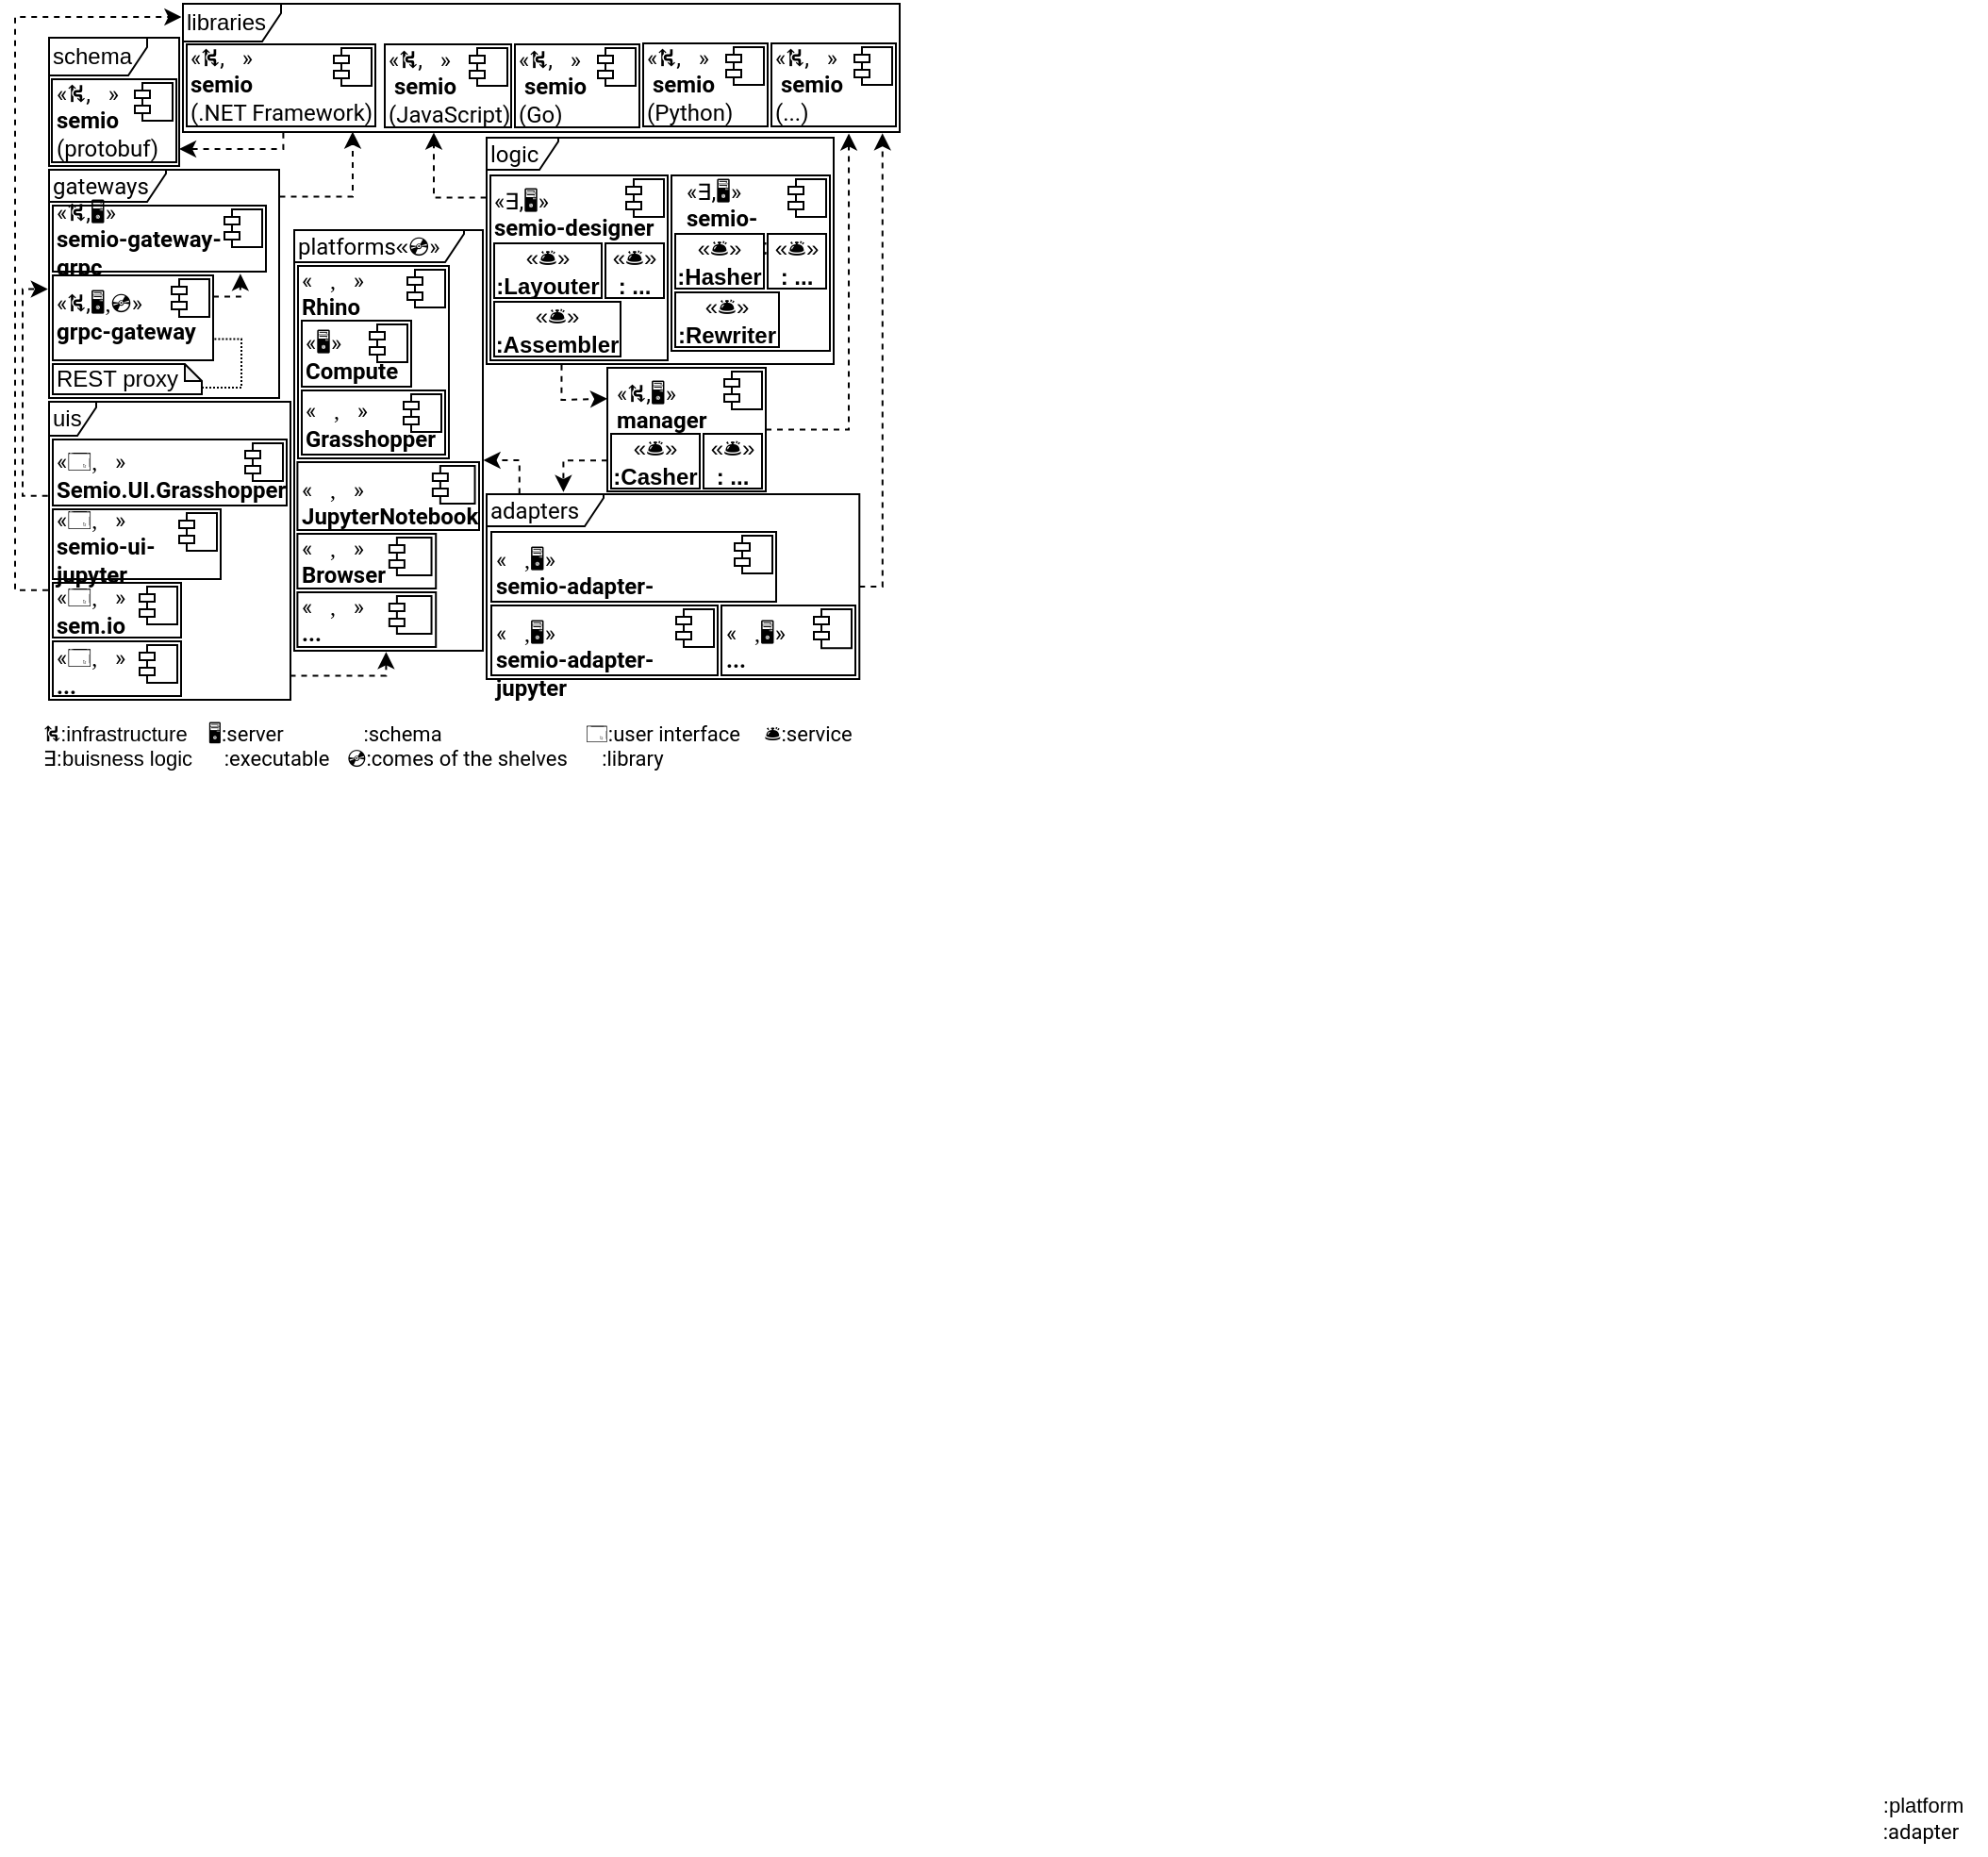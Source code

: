 <mxfile version="21.5.0" type="device">
  <diagram name="Page-1" id="DfaM-wiBBWeSXnydS-ET">
    <mxGraphModel dx="398" dy="232" grid="1" gridSize="1" guides="1" tooltips="1" connect="1" arrows="1" fold="1" page="1" pageScale="1" pageWidth="1169" pageHeight="827" math="0" shadow="0">
      <root>
        <mxCell id="0" />
        <mxCell id="1" parent="0" />
        <mxCell id="pyTdxpyBmTztNzusO8cf-56" style="edgeStyle=orthogonalEdgeStyle;rounded=0;orthogonalLoop=1;jettySize=auto;html=1;exitX=1;exitY=0.5;exitDx=0;exitDy=0;entryX=0;entryY=0.5;entryDx=0;entryDy=0;endArrow=none;endFill=0;" edge="1" parent="1">
          <mxGeometry relative="1" as="geometry">
            <mxPoint x="145" y="249.5" as="sourcePoint" />
            <mxPoint x="151" y="249.5" as="targetPoint" />
          </mxGeometry>
        </mxCell>
        <mxCell id="pyTdxpyBmTztNzusO8cf-107" value="" style="group" vertex="1" connectable="0" parent="1">
          <mxGeometry x="25" y="89" width="125" height="121" as="geometry" />
        </mxCell>
        <mxCell id="pyTdxpyBmTztNzusO8cf-99" value="" style="group" vertex="1" connectable="0" parent="pyTdxpyBmTztNzusO8cf-107">
          <mxGeometry width="122" height="121" as="geometry" />
        </mxCell>
        <mxCell id="pyTdxpyBmTztNzusO8cf-106" value="&lt;span style=&quot;border-color: var(--border-color); font-family: Roboto;&quot;&gt;gateways&lt;/span&gt;" style="shape=umlFrame;whiteSpace=wrap;html=1;pointerEvents=0;width=62;height=17;align=left;verticalAlign=middle;" vertex="1" parent="pyTdxpyBmTztNzusO8cf-99">
          <mxGeometry width="122" height="121" as="geometry" />
        </mxCell>
        <mxCell id="ceHKsXQSL5z-bramrIWX-15" value="«&lt;font style=&quot;border-color: var(--border-color);&quot; face=&quot;Noto Emoji&quot;&gt;⛕&lt;/font&gt;,&lt;font face=&quot;Noto Emoji&quot;&gt;🖥️&lt;/font&gt;»&lt;br&gt;&lt;b&gt;semio-gateway-&lt;/b&gt;&lt;b style=&quot;border-color: var(--border-color);&quot;&gt;grpc&lt;/b&gt;" style="html=1;dropTarget=0;whiteSpace=wrap;align=left;verticalAlign=middle;spacing=2;fontFamily=Roboto;fontSource=https%3A%2F%2Ffonts.googleapis.com%2Fcss%3Ffamily%3DRoboto;spacingTop=0;spacingLeft=0;container=0;" parent="pyTdxpyBmTztNzusO8cf-107" vertex="1">
          <mxGeometry x="2" y="19" width="113" height="35" as="geometry" />
        </mxCell>
        <mxCell id="ceHKsXQSL5z-bramrIWX-26" style="edgeStyle=orthogonalEdgeStyle;rounded=0;orthogonalLoop=1;jettySize=auto;html=1;exitX=1;exitY=0.25;exitDx=0;exitDy=0;entryX=0.88;entryY=1.033;entryDx=0;entryDy=0;dashed=1;entryPerimeter=0;" parent="pyTdxpyBmTztNzusO8cf-107" source="ceHKsXQSL5z-bramrIWX-19" target="ceHKsXQSL5z-bramrIWX-15" edge="1">
          <mxGeometry relative="1" as="geometry" />
        </mxCell>
        <mxCell id="ceHKsXQSL5z-bramrIWX-19" value="«&lt;font style=&quot;border-color: var(--border-color);&quot; face=&quot;Noto Emoji&quot;&gt;⛕&lt;/font&gt;,&lt;font style=&quot;border-color: var(--border-color);&quot; face=&quot;Noto Emoji&quot;&gt;🖥️,💿&lt;/font&gt;»&lt;br&gt;&lt;b&gt;grpc-gateway&lt;/b&gt;" style="html=1;dropTarget=0;whiteSpace=wrap;align=left;verticalAlign=middle;spacing=2;fontFamily=Roboto;fontSource=https%3A%2F%2Ffonts.googleapis.com%2Fcss%3Ffamily%3DRoboto;spacingTop=-2;spacingLeft=0;container=0;" parent="pyTdxpyBmTztNzusO8cf-107" vertex="1">
          <mxGeometry x="2" y="56" width="85" height="45" as="geometry" />
        </mxCell>
        <mxCell id="ceHKsXQSL5z-bramrIWX-25" style="edgeStyle=orthogonalEdgeStyle;rounded=0;orthogonalLoop=1;jettySize=auto;html=1;exitX=0;exitY=0;exitDx=79;exitDy=12.5;exitPerimeter=0;entryX=1;entryY=0.75;entryDx=0;entryDy=0;endArrow=none;endFill=0;dashed=1;dashPattern=1 1;" parent="pyTdxpyBmTztNzusO8cf-107" source="ceHKsXQSL5z-bramrIWX-22" target="ceHKsXQSL5z-bramrIWX-19" edge="1">
          <mxGeometry relative="1" as="geometry">
            <Array as="points">
              <mxPoint x="102" y="116" />
              <mxPoint x="102" y="90" />
            </Array>
          </mxGeometry>
        </mxCell>
        <mxCell id="ceHKsXQSL5z-bramrIWX-22" value="REST proxy" style="shape=note;whiteSpace=wrap;html=1;backgroundOutline=1;darkOpacity=0.05;size=9;align=left;container=0;" parent="pyTdxpyBmTztNzusO8cf-107" vertex="1">
          <mxGeometry x="2" y="103" width="79" height="16" as="geometry" />
        </mxCell>
        <mxCell id="ceHKsXQSL5z-bramrIWX-16" value="" style="shape=module;jettyWidth=8;jettyHeight=4;container=0;" parent="pyTdxpyBmTztNzusO8cf-107" vertex="1">
          <mxGeometry x="93" y="21" width="20" height="20" as="geometry">
            <mxPoint x="-27" y="7" as="offset" />
          </mxGeometry>
        </mxCell>
        <mxCell id="ceHKsXQSL5z-bramrIWX-20" value="" style="shape=module;jettyWidth=8;jettyHeight=4;container=0;" parent="pyTdxpyBmTztNzusO8cf-107" vertex="1">
          <mxGeometry x="65" y="58" width="20" height="20" as="geometry">
            <mxPoint x="-27" y="7" as="offset" />
          </mxGeometry>
        </mxCell>
        <mxCell id="pyTdxpyBmTztNzusO8cf-144" value="" style="group" vertex="1" connectable="0" parent="1">
          <mxGeometry x="25" y="19" width="69" height="68" as="geometry" />
        </mxCell>
        <mxCell id="pyTdxpyBmTztNzusO8cf-142" value="schema" style="shape=umlFrame;whiteSpace=wrap;html=1;pointerEvents=0;width=52;height=20;align=left;" vertex="1" parent="pyTdxpyBmTztNzusO8cf-144">
          <mxGeometry width="69" height="68" as="geometry" />
        </mxCell>
        <mxCell id="pyTdxpyBmTztNzusO8cf-143" value="" style="group" vertex="1" connectable="0" parent="pyTdxpyBmTztNzusO8cf-144">
          <mxGeometry x="1.5" y="22" width="66" height="44" as="geometry" />
        </mxCell>
        <mxCell id="ceHKsXQSL5z-bramrIWX-1" value="«&lt;font style=&quot;border-color: var(--border-color);&quot; face=&quot;Noto Emoji&quot;&gt;⛕&lt;/font&gt;,&lt;font face=&quot;Noto Emoji&quot;&gt;🛂&lt;/font&gt;»&lt;br&gt;&lt;b&gt;semio&lt;/b&gt;&lt;br&gt;(protobuf)" style="html=1;dropTarget=0;whiteSpace=wrap;align=left;verticalAlign=middle;spacing=2;fontFamily=Roboto;fontSource=https%3A%2F%2Ffonts.googleapis.com%2Fcss%3Ffamily%3DRoboto;spacingTop=0;container=0;" parent="pyTdxpyBmTztNzusO8cf-143" vertex="1">
          <mxGeometry width="66" height="44" as="geometry" />
        </mxCell>
        <mxCell id="ceHKsXQSL5z-bramrIWX-2" value="" style="shape=module;jettyWidth=8;jettyHeight=4;container=0;" parent="pyTdxpyBmTztNzusO8cf-143" vertex="1">
          <mxGeometry x="44" y="2" width="20" height="20" as="geometry">
            <mxPoint x="-22" y="2" as="offset" />
          </mxGeometry>
        </mxCell>
        <mxCell id="pyTdxpyBmTztNzusO8cf-215" value="" style="group" vertex="1" connectable="0" parent="1">
          <mxGeometry x="321" y="194" width="84" height="65.5" as="geometry" />
        </mxCell>
        <mxCell id="pyTdxpyBmTztNzusO8cf-197" value="«&lt;font style=&quot;border-color: var(--border-color);&quot; face=&quot;Noto Emoji&quot;&gt;⛕&lt;/font&gt;,&lt;font face=&quot;Noto Emoji&quot;&gt;🖥️&lt;/font&gt;»&lt;br&gt;&lt;b&gt;manager&lt;/b&gt;" style="html=1;dropTarget=0;whiteSpace=wrap;align=left;verticalAlign=top;spacing=2;fontFamily=Roboto;fontSource=https%3A%2F%2Ffonts.googleapis.com%2Fcss%3Ffamily%3DRoboto;spacingTop=0;spacingLeft=3;container=0;" vertex="1" parent="pyTdxpyBmTztNzusO8cf-215">
          <mxGeometry width="84" height="65.5" as="geometry" />
        </mxCell>
        <mxCell id="pyTdxpyBmTztNzusO8cf-198" value="«&lt;font face=&quot;Noto Emoji&quot;&gt;🛎️&lt;/font&gt;»&lt;br&gt;&lt;b&gt;:Casher&lt;/b&gt;" style="html=1;whiteSpace=wrap;" vertex="1" parent="pyTdxpyBmTztNzusO8cf-215">
          <mxGeometry x="2" y="35" width="47" height="29" as="geometry" />
        </mxCell>
        <mxCell id="pyTdxpyBmTztNzusO8cf-200" value="«&lt;font face=&quot;Noto Emoji&quot;&gt;🛎️&lt;/font&gt;»&lt;br&gt;&lt;b&gt;: ...&lt;/b&gt;" style="html=1;whiteSpace=wrap;" vertex="1" parent="pyTdxpyBmTztNzusO8cf-215">
          <mxGeometry x="51" y="35" width="31" height="29" as="geometry" />
        </mxCell>
        <mxCell id="pyTdxpyBmTztNzusO8cf-201" value="" style="shape=module;jettyWidth=8;jettyHeight=4;container=0;" vertex="1" parent="pyTdxpyBmTztNzusO8cf-215">
          <mxGeometry x="62" y="2" width="20" height="20" as="geometry">
            <mxPoint x="-27" y="7" as="offset" />
          </mxGeometry>
        </mxCell>
        <mxCell id="pyTdxpyBmTztNzusO8cf-41" value="«&lt;font style=&quot;border-color: var(--border-color);&quot; face=&quot;Noto Emoji&quot;&gt;🗔,&lt;font style=&quot;border-color: var(--border-color);&quot; face=&quot;Noto Emoji&quot;&gt;📕&lt;/font&gt;&lt;/font&gt;»&lt;br&gt;&lt;b&gt;Semio.UI.Grasshopper&lt;/b&gt;" style="html=1;dropTarget=0;whiteSpace=wrap;align=left;verticalAlign=middle;spacing=2;fontFamily=Roboto;fontSource=https%3A%2F%2Ffonts.googleapis.com%2Fcss%3Ffamily%3DRoboto;spacingTop=2;" vertex="1" parent="1">
          <mxGeometry x="27" y="232" width="124" height="35" as="geometry" />
        </mxCell>
        <mxCell id="pyTdxpyBmTztNzusO8cf-42" value="" style="shape=module;jettyWidth=8;jettyHeight=4;" vertex="1" parent="pyTdxpyBmTztNzusO8cf-41">
          <mxGeometry x="1" width="20" height="20" relative="1" as="geometry">
            <mxPoint x="-22" y="2" as="offset" />
          </mxGeometry>
        </mxCell>
        <mxCell id="pyTdxpyBmTztNzusO8cf-43" value="«&lt;font style=&quot;border-color: var(--border-color);&quot; face=&quot;Noto Emoji&quot;&gt;🗔,&lt;font style=&quot;border-color: var(--border-color);&quot; face=&quot;Noto Emoji&quot;&gt;📕&lt;/font&gt;&lt;/font&gt;»&lt;br&gt;&lt;b&gt;sem.io&lt;/b&gt;" style="html=1;dropTarget=0;whiteSpace=wrap;align=left;verticalAlign=middle;spacing=2;fontFamily=Roboto;fontSource=https%3A%2F%2Ffonts.googleapis.com%2Fcss%3Ffamily%3DRoboto;spacingTop=0;" vertex="1" parent="1">
          <mxGeometry x="27" y="308" width="68" height="29" as="geometry" />
        </mxCell>
        <mxCell id="pyTdxpyBmTztNzusO8cf-44" value="" style="shape=module;jettyWidth=8;jettyHeight=4;" vertex="1" parent="pyTdxpyBmTztNzusO8cf-43">
          <mxGeometry x="1" width="20" height="20" relative="1" as="geometry">
            <mxPoint x="-22" y="2" as="offset" />
          </mxGeometry>
        </mxCell>
        <mxCell id="pyTdxpyBmTztNzusO8cf-73" value="«&lt;font style=&quot;border-color: var(--border-color);&quot; face=&quot;Noto Emoji&quot;&gt;🗔,&lt;font style=&quot;border-color: var(--border-color);&quot; face=&quot;Noto Emoji&quot;&gt;📕&lt;/font&gt;&lt;/font&gt;»&lt;br&gt;&lt;b&gt;...&lt;/b&gt;" style="html=1;dropTarget=0;whiteSpace=wrap;align=left;verticalAlign=middle;spacing=2;fontFamily=Roboto;fontSource=https%3A%2F%2Ffonts.googleapis.com%2Fcss%3Ffamily%3DRoboto;spacingTop=2;" vertex="1" parent="1">
          <mxGeometry x="27" y="339" width="68" height="29" as="geometry" />
        </mxCell>
        <mxCell id="pyTdxpyBmTztNzusO8cf-74" value="" style="shape=module;jettyWidth=8;jettyHeight=4;" vertex="1" parent="pyTdxpyBmTztNzusO8cf-73">
          <mxGeometry x="1" width="20" height="20" relative="1" as="geometry">
            <mxPoint x="-22" y="2" as="offset" />
          </mxGeometry>
        </mxCell>
        <mxCell id="pyTdxpyBmTztNzusO8cf-257" style="edgeStyle=orthogonalEdgeStyle;shape=connector;rounded=0;orthogonalLoop=1;jettySize=auto;html=1;dashed=1;labelBackgroundColor=default;strokeColor=default;fontFamily=Helvetica;fontSize=11;fontColor=default;endArrow=classic;endFill=1;entryX=-0.005;entryY=0.523;entryDx=0;entryDy=0;entryPerimeter=0;exitX=-0.005;exitY=0.316;exitDx=0;exitDy=0;exitPerimeter=0;" edge="1" parent="1" source="pyTdxpyBmTztNzusO8cf-96" target="pyTdxpyBmTztNzusO8cf-106">
          <mxGeometry relative="1" as="geometry">
            <mxPoint x="-20" y="244" as="targetPoint" />
            <Array as="points">
              <mxPoint x="11" y="262" />
              <mxPoint x="11" y="152" />
            </Array>
          </mxGeometry>
        </mxCell>
        <mxCell id="pyTdxpyBmTztNzusO8cf-259" style="edgeStyle=orthogonalEdgeStyle;shape=connector;rounded=0;orthogonalLoop=1;jettySize=auto;html=1;dashed=1;labelBackgroundColor=default;strokeColor=default;fontFamily=Helvetica;fontSize=11;fontColor=default;endArrow=classic;endFill=1;exitX=-0.004;exitY=0.632;exitDx=0;exitDy=0;exitPerimeter=0;entryX=-0.002;entryY=0.093;entryDx=0;entryDy=0;entryPerimeter=0;" edge="1" parent="1" source="pyTdxpyBmTztNzusO8cf-96" target="pyTdxpyBmTztNzusO8cf-146">
          <mxGeometry relative="1" as="geometry">
            <mxPoint x="186" y="67" as="targetPoint" />
            <Array as="points">
              <mxPoint x="7" y="312" />
              <mxPoint x="7" y="8" />
              <mxPoint x="95" y="8" />
            </Array>
          </mxGeometry>
        </mxCell>
        <mxCell id="pyTdxpyBmTztNzusO8cf-298" style="edgeStyle=orthogonalEdgeStyle;shape=connector;rounded=0;orthogonalLoop=1;jettySize=auto;html=1;entryX=0.487;entryY=1.003;entryDx=0;entryDy=0;entryPerimeter=0;dashed=1;labelBackgroundColor=default;strokeColor=default;fontFamily=Helvetica;fontSize=11;fontColor=default;endArrow=classic;endFill=1;exitX=0.998;exitY=0.919;exitDx=0;exitDy=0;exitPerimeter=0;" edge="1" parent="1" source="pyTdxpyBmTztNzusO8cf-96" target="pyTdxpyBmTztNzusO8cf-152">
          <mxGeometry relative="1" as="geometry">
            <Array as="points">
              <mxPoint x="204" y="357" />
            </Array>
          </mxGeometry>
        </mxCell>
        <mxCell id="pyTdxpyBmTztNzusO8cf-96" value="uis" style="shape=umlFrame;whiteSpace=wrap;html=1;pointerEvents=0;width=25;height=18;align=left;" vertex="1" parent="1">
          <mxGeometry x="25" y="212" width="128" height="158" as="geometry" />
        </mxCell>
        <mxCell id="pyTdxpyBmTztNzusO8cf-232" value="«&lt;font style=&quot;border-color: var(--border-color);&quot; face=&quot;Noto Emoji&quot;&gt;🗔,&lt;font style=&quot;border-color: var(--border-color);&quot; face=&quot;Noto Emoji&quot;&gt;📕&lt;/font&gt;&lt;/font&gt;»&lt;br&gt;&lt;b&gt;semio-ui-jupyter&lt;/b&gt;" style="html=1;dropTarget=0;whiteSpace=wrap;align=left;verticalAlign=middle;spacing=2;fontFamily=Roboto;fontSource=https%3A%2F%2Ffonts.googleapis.com%2Fcss%3Ffamily%3DRoboto;spacingTop=3;" vertex="1" parent="1">
          <mxGeometry x="27" y="269" width="89" height="37" as="geometry" />
        </mxCell>
        <mxCell id="pyTdxpyBmTztNzusO8cf-233" value="" style="shape=module;jettyWidth=8;jettyHeight=4;" vertex="1" parent="pyTdxpyBmTztNzusO8cf-232">
          <mxGeometry x="1" width="20" height="20" relative="1" as="geometry">
            <mxPoint x="-22" y="2" as="offset" />
          </mxGeometry>
        </mxCell>
        <mxCell id="pyTdxpyBmTztNzusO8cf-268" value="" style="group" vertex="1" connectable="0" parent="1">
          <mxGeometry x="150.116" y="121" width="104.884" height="223" as="geometry" />
        </mxCell>
        <mxCell id="pyTdxpyBmTztNzusO8cf-55" value="" style="group" vertex="1" connectable="0" parent="pyTdxpyBmTztNzusO8cf-268">
          <mxGeometry x="0.884" y="19" width="86" height="102" as="geometry" />
        </mxCell>
        <mxCell id="pyTdxpyBmTztNzusO8cf-264" value="" style="group" vertex="1" connectable="0" parent="pyTdxpyBmTztNzusO8cf-55">
          <mxGeometry x="6" width="80" height="102" as="geometry" />
        </mxCell>
        <mxCell id="pyTdxpyBmTztNzusO8cf-9" value="«&lt;font face=&quot;Noto Emoji&quot;&gt;🚉,🤖&lt;/font&gt;»&lt;br&gt;&lt;b&gt;Rhino&lt;/b&gt;" style="html=1;dropTarget=0;whiteSpace=wrap;align=left;verticalAlign=top;spacing=2;fontFamily=Roboto;fontSource=https%3A%2F%2Ffonts.googleapis.com%2Fcss%3Ffamily%3DRoboto;spacingTop=-6;container=0;" vertex="1" parent="pyTdxpyBmTztNzusO8cf-264">
          <mxGeometry width="80" height="102" as="geometry" />
        </mxCell>
        <mxCell id="pyTdxpyBmTztNzusO8cf-14" value="«&lt;font face=&quot;Noto Emoji&quot;&gt;🚉,🤖&lt;/font&gt;»&lt;br&gt;&lt;b&gt;Grasshopper&lt;/b&gt;" style="html=1;dropTarget=0;whiteSpace=wrap;align=left;verticalAlign=middle;spacing=2;fontFamily=Roboto;fontSource=https%3A%2F%2Ffonts.googleapis.com%2Fcss%3Ffamily%3DRoboto;spacingTop=1;spacingLeft=0;" vertex="1" parent="pyTdxpyBmTztNzusO8cf-264">
          <mxGeometry x="2" y="66" width="76" height="34" as="geometry" />
        </mxCell>
        <mxCell id="pyTdxpyBmTztNzusO8cf-15" value="" style="shape=module;jettyWidth=8;jettyHeight=4;" vertex="1" parent="pyTdxpyBmTztNzusO8cf-14">
          <mxGeometry x="1" width="20" height="20" relative="1" as="geometry">
            <mxPoint x="-22" y="2" as="offset" />
          </mxGeometry>
        </mxCell>
        <mxCell id="pyTdxpyBmTztNzusO8cf-11" value="«&lt;font face=&quot;Noto Emoji&quot;&gt;🖥️&lt;/font&gt;»&lt;br&gt;&lt;b&gt;Compute&lt;/b&gt;" style="html=1;dropTarget=0;whiteSpace=wrap;align=left;verticalAlign=middle;spacing=2;fontFamily=Roboto;fontSource=https%3A%2F%2Ffonts.googleapis.com%2Fcss%3Ffamily%3DRoboto;spacingTop=3;spacingLeft=0;" vertex="1" parent="pyTdxpyBmTztNzusO8cf-264">
          <mxGeometry x="2" y="29" width="58" height="35" as="geometry" />
        </mxCell>
        <mxCell id="pyTdxpyBmTztNzusO8cf-12" value="" style="shape=module;jettyWidth=8;jettyHeight=4;" vertex="1" parent="pyTdxpyBmTztNzusO8cf-11">
          <mxGeometry x="1" width="20" height="20" relative="1" as="geometry">
            <mxPoint x="-22" y="2" as="offset" />
          </mxGeometry>
        </mxCell>
        <mxCell id="pyTdxpyBmTztNzusO8cf-40" value="" style="shape=module;jettyWidth=8;jettyHeight=4;container=0;" vertex="1" parent="pyTdxpyBmTztNzusO8cf-264">
          <mxGeometry x="58" y="2" width="20" height="20" as="geometry">
            <mxPoint x="-27" y="7" as="offset" />
          </mxGeometry>
        </mxCell>
        <mxCell id="pyTdxpyBmTztNzusO8cf-79" value="" style="group;spacingLeft=-2;" vertex="1" connectable="0" parent="pyTdxpyBmTztNzusO8cf-268">
          <mxGeometry y="161" width="87.884" height="29" as="geometry" />
        </mxCell>
        <mxCell id="pyTdxpyBmTztNzusO8cf-59" value="«&lt;font face=&quot;Noto Emoji&quot;&gt;🚉,🤖&lt;/font&gt;»&lt;br&gt;&lt;b&gt;Browser&lt;/b&gt;" style="html=1;dropTarget=0;whiteSpace=wrap;align=left;verticalAlign=top;spacing=2;fontFamily=Roboto;fontSource=https%3A%2F%2Ffonts.googleapis.com%2Fcss%3Ffamily%3DRoboto;spacingTop=-6;container=0;spacingLeft=0;" vertex="1" parent="pyTdxpyBmTztNzusO8cf-79">
          <mxGeometry x="6.58" width="73.42" height="29" as="geometry" />
        </mxCell>
        <mxCell id="pyTdxpyBmTztNzusO8cf-68" value="" style="shape=module;jettyWidth=8;jettyHeight=4;container=0;" vertex="1" parent="pyTdxpyBmTztNzusO8cf-79">
          <mxGeometry x="55.326" y="2" width="22.326" height="20" as="geometry">
            <mxPoint x="-27" y="7" as="offset" />
          </mxGeometry>
        </mxCell>
        <mxCell id="pyTdxpyBmTztNzusO8cf-87" value="" style="group;spacingLeft=-1;" vertex="1" connectable="0" parent="pyTdxpyBmTztNzusO8cf-268">
          <mxGeometry y="192" width="87.884" height="29" as="geometry" />
        </mxCell>
        <mxCell id="pyTdxpyBmTztNzusO8cf-88" value="«&lt;font face=&quot;Noto Emoji&quot;&gt;🚉,🤖&lt;/font&gt;»&lt;br&gt;&lt;b&gt;...&lt;/b&gt;" style="html=1;dropTarget=0;whiteSpace=wrap;align=left;verticalAlign=top;spacing=2;fontFamily=Roboto;fontSource=https%3A%2F%2Ffonts.googleapis.com%2Fcss%3Ffamily%3DRoboto;spacingTop=-6;container=0;spacingLeft=0;" vertex="1" parent="pyTdxpyBmTztNzusO8cf-87">
          <mxGeometry x="6.58" width="73.42" height="29" as="geometry" />
        </mxCell>
        <mxCell id="pyTdxpyBmTztNzusO8cf-93" value="" style="shape=module;jettyWidth=8;jettyHeight=4;container=0;" vertex="1" parent="pyTdxpyBmTztNzusO8cf-87">
          <mxGeometry x="55.326" y="2" width="22.326" height="20" as="geometry">
            <mxPoint x="-27" y="7" as="offset" />
          </mxGeometry>
        </mxCell>
        <mxCell id="pyTdxpyBmTztNzusO8cf-150" value="" style="group" vertex="1" connectable="0" parent="pyTdxpyBmTztNzusO8cf-268">
          <mxGeometry x="4.884" width="100" height="223" as="geometry" />
        </mxCell>
        <mxCell id="pyTdxpyBmTztNzusO8cf-151" value="" style="group" vertex="1" connectable="0" parent="pyTdxpyBmTztNzusO8cf-150">
          <mxGeometry width="100" height="223" as="geometry" />
        </mxCell>
        <mxCell id="pyTdxpyBmTztNzusO8cf-152" value="&lt;span style=&quot;border-color: var(--border-color); font-family: Roboto;&quot;&gt;platforms&lt;/span&gt;«&lt;font style=&quot;border-color: var(--border-color);&quot; face=&quot;Noto Emoji&quot;&gt;💿&lt;/font&gt;&lt;span style=&quot;font-family: Roboto;&quot;&gt;»&lt;/span&gt;" style="shape=umlFrame;whiteSpace=wrap;html=1;pointerEvents=0;width=90;height=17;align=left;" vertex="1" parent="pyTdxpyBmTztNzusO8cf-151">
          <mxGeometry width="100" height="223" as="geometry" />
        </mxCell>
        <mxCell id="pyTdxpyBmTztNzusO8cf-238" value="«&lt;font face=&quot;Noto Emoji&quot;&gt;🚉,🤖&lt;/font&gt;»&lt;br&gt;&lt;b&gt;JupyterNotebook&lt;/b&gt;" style="html=1;dropTarget=0;whiteSpace=wrap;align=left;verticalAlign=top;spacing=2;fontFamily=Roboto;fontSource=https%3A%2F%2Ffonts.googleapis.com%2Fcss%3Ffamily%3DRoboto;spacingTop=1;container=0;spacingLeft=0;" vertex="1" parent="pyTdxpyBmTztNzusO8cf-268">
          <mxGeometry x="6.584" y="123" width="96.3" height="36" as="geometry" />
        </mxCell>
        <mxCell id="pyTdxpyBmTztNzusO8cf-243" value="" style="shape=module;jettyWidth=8;jettyHeight=4;container=0;" vertex="1" parent="pyTdxpyBmTztNzusO8cf-268">
          <mxGeometry x="78.326" y="125" width="22.326" height="20" as="geometry">
            <mxPoint x="-27" y="7" as="offset" />
          </mxGeometry>
        </mxCell>
        <mxCell id="pyTdxpyBmTztNzusO8cf-282" value="" style="group" vertex="1" connectable="0" parent="1">
          <mxGeometry x="257" y="261" width="202.5" height="98" as="geometry" />
        </mxCell>
        <mxCell id="pyTdxpyBmTztNzusO8cf-272" value="" style="group" vertex="1" connectable="0" parent="pyTdxpyBmTztNzusO8cf-282">
          <mxGeometry width="202.5" height="98" as="geometry" />
        </mxCell>
        <mxCell id="pyTdxpyBmTztNzusO8cf-273" value="" style="group" vertex="1" connectable="0" parent="pyTdxpyBmTztNzusO8cf-272">
          <mxGeometry width="197.64" height="98" as="geometry" />
        </mxCell>
        <mxCell id="pyTdxpyBmTztNzusO8cf-274" value="&lt;span style=&quot;border-color: var(--border-color); font-family: Roboto;&quot;&gt;adapters&lt;/span&gt;" style="shape=umlFrame;whiteSpace=wrap;html=1;pointerEvents=0;width=62;height=17;align=left;verticalAlign=middle;" vertex="1" parent="pyTdxpyBmTztNzusO8cf-273">
          <mxGeometry width="197.64" height="98" as="geometry" />
        </mxCell>
        <mxCell id="pyTdxpyBmTztNzusO8cf-177" value="«&lt;font face=&quot;Noto Emoji&quot;&gt;🔌,🖥️&lt;/font&gt;»&lt;br&gt;&lt;b&gt;semio-adapter-&lt;/b&gt;&lt;b style=&quot;border-color: var(--border-color);&quot;&gt;grasshopper&lt;/b&gt;" style="html=1;dropTarget=0;whiteSpace=wrap;align=left;verticalAlign=top;spacing=2;fontFamily=Roboto;fontSource=https%3A%2F%2Ffonts.googleapis.com%2Fcss%3Ffamily%3DRoboto;spacingTop=1;container=0;" vertex="1" parent="pyTdxpyBmTztNzusO8cf-282">
          <mxGeometry x="2.5" y="20" width="151" height="37" as="geometry" />
        </mxCell>
        <mxCell id="pyTdxpyBmTztNzusO8cf-186" value="" style="shape=module;jettyWidth=8;jettyHeight=4;container=0;" vertex="1" parent="pyTdxpyBmTztNzusO8cf-282">
          <mxGeometry x="131.5" y="22" width="20" height="20" as="geometry">
            <mxPoint x="-27" y="7" as="offset" />
          </mxGeometry>
        </mxCell>
        <mxCell id="pyTdxpyBmTztNzusO8cf-235" value="" style="group" vertex="1" connectable="0" parent="pyTdxpyBmTztNzusO8cf-282">
          <mxGeometry x="2.5" y="53" width="120" height="43" as="geometry" />
        </mxCell>
        <mxCell id="pyTdxpyBmTztNzusO8cf-221" value="«&lt;font face=&quot;Noto Emoji&quot;&gt;🔌,🖥️&lt;/font&gt;»&lt;br&gt;&lt;b&gt;semio-&lt;/b&gt;&lt;b style=&quot;border-color: var(--border-color);&quot;&gt;adapter-&lt;/b&gt;&lt;b&gt;jupyter&lt;/b&gt;" style="html=1;dropTarget=0;whiteSpace=wrap;align=left;verticalAlign=top;spacing=2;fontFamily=Roboto;fontSource=https%3A%2F%2Ffonts.googleapis.com%2Fcss%3Ffamily%3DRoboto;spacingTop=1;container=0;" vertex="1" parent="pyTdxpyBmTztNzusO8cf-235">
          <mxGeometry y="6" width="120" height="37" as="geometry" />
        </mxCell>
        <mxCell id="pyTdxpyBmTztNzusO8cf-226" value="" style="shape=module;jettyWidth=8;jettyHeight=4;container=0;" vertex="1" parent="pyTdxpyBmTztNzusO8cf-235">
          <mxGeometry x="98" y="8" width="20" height="20" as="geometry">
            <mxPoint x="-27" y="7" as="offset" />
          </mxGeometry>
        </mxCell>
        <mxCell id="pyTdxpyBmTztNzusO8cf-249" value="" style="group" vertex="1" connectable="0" parent="pyTdxpyBmTztNzusO8cf-282">
          <mxGeometry x="124.5" y="59" width="71" height="37" as="geometry" />
        </mxCell>
        <mxCell id="pyTdxpyBmTztNzusO8cf-247" value="«&lt;font face=&quot;Noto Emoji&quot;&gt;🔌,🖥️&lt;/font&gt;»&lt;br&gt;&lt;b&gt;...&lt;/b&gt;" style="html=1;dropTarget=0;whiteSpace=wrap;align=left;verticalAlign=top;spacing=2;fontFamily=Roboto;fontSource=https%3A%2F%2Ffonts.googleapis.com%2Fcss%3Ffamily%3DRoboto;spacingTop=1;container=0;" vertex="1" parent="pyTdxpyBmTztNzusO8cf-249">
          <mxGeometry width="71" height="37" as="geometry" />
        </mxCell>
        <mxCell id="pyTdxpyBmTztNzusO8cf-248" value="" style="shape=module;jettyWidth=8;jettyHeight=4;container=0;" vertex="1" parent="pyTdxpyBmTztNzusO8cf-249">
          <mxGeometry x="49" y="2.056" width="20" height="20.556" as="geometry">
            <mxPoint x="-27" y="7" as="offset" />
          </mxGeometry>
        </mxCell>
        <mxCell id="pyTdxpyBmTztNzusO8cf-283" style="edgeStyle=orthogonalEdgeStyle;shape=connector;rounded=0;orthogonalLoop=1;jettySize=auto;html=1;entryX=0;entryY=0.25;entryDx=0;entryDy=0;dashed=1;labelBackgroundColor=default;strokeColor=default;fontFamily=Helvetica;fontSize=11;fontColor=default;endArrow=classic;endFill=1;exitX=0.216;exitY=1.003;exitDx=0;exitDy=0;exitPerimeter=0;" edge="1" parent="1" source="pyTdxpyBmTztNzusO8cf-110" target="pyTdxpyBmTztNzusO8cf-197">
          <mxGeometry relative="1" as="geometry">
            <Array as="points">
              <mxPoint x="297" y="211" />
              <mxPoint x="297" y="211" />
            </Array>
          </mxGeometry>
        </mxCell>
        <mxCell id="pyTdxpyBmTztNzusO8cf-284" style="edgeStyle=orthogonalEdgeStyle;shape=connector;rounded=0;orthogonalLoop=1;jettySize=auto;html=1;dashed=1;labelBackgroundColor=default;strokeColor=default;fontFamily=Helvetica;fontSize=11;fontColor=default;endArrow=classic;endFill=1;exitX=0.088;exitY=-0.002;exitDx=0;exitDy=0;exitPerimeter=0;entryX=1.003;entryY=0.549;entryDx=0;entryDy=0;entryPerimeter=0;" edge="1" parent="1" source="pyTdxpyBmTztNzusO8cf-274" target="pyTdxpyBmTztNzusO8cf-152">
          <mxGeometry relative="1" as="geometry">
            <mxPoint x="255" y="233" as="targetPoint" />
            <Array as="points">
              <mxPoint x="274" y="243" />
              <mxPoint x="255" y="243" />
            </Array>
          </mxGeometry>
        </mxCell>
        <mxCell id="pyTdxpyBmTztNzusO8cf-295" value="" style="group" vertex="1" connectable="0" parent="1">
          <mxGeometry x="96" y="1" width="380" height="68" as="geometry" />
        </mxCell>
        <mxCell id="pyTdxpyBmTztNzusO8cf-145" value="" style="group" vertex="1" connectable="0" parent="pyTdxpyBmTztNzusO8cf-295">
          <mxGeometry width="380" height="68" as="geometry" />
        </mxCell>
        <mxCell id="pyTdxpyBmTztNzusO8cf-146" value="libraries" style="shape=umlFrame;whiteSpace=wrap;html=1;pointerEvents=0;width=52;height=20;align=left;" vertex="1" parent="pyTdxpyBmTztNzusO8cf-145">
          <mxGeometry width="380" height="68" as="geometry" />
        </mxCell>
        <mxCell id="pyTdxpyBmTztNzusO8cf-285" value="«&lt;font face=&quot;Noto Emoji&quot;&gt;⛕&lt;/font&gt;,&lt;font face=&quot;Noto Emoji&quot;&gt;📕&lt;/font&gt;»&amp;nbsp;&lt;br&gt;&lt;b&gt;semio&lt;/b&gt;&lt;br&gt;(.NET Framework)" style="html=1;dropTarget=0;whiteSpace=wrap;align=left;verticalAlign=middle;spacing=2;fontFamily=Roboto;fontSource=https%3A%2F%2Ffonts.googleapis.com%2Fcss%3Ffamily%3DRoboto;spacingTop=0;container=0;" vertex="1" parent="pyTdxpyBmTztNzusO8cf-295">
          <mxGeometry x="2" y="21.5" width="100" height="43.5" as="geometry" />
        </mxCell>
        <mxCell id="pyTdxpyBmTztNzusO8cf-286" value="«&lt;font style=&quot;border-color: var(--border-color);&quot; face=&quot;Noto Emoji&quot;&gt;⛕&lt;/font&gt;,&lt;font style=&quot;border-color: var(--border-color);&quot; face=&quot;Noto Emoji&quot;&gt;📕&lt;/font&gt;»&lt;br&gt;&amp;nbsp;&lt;b style=&quot;border-color: var(--border-color);&quot;&gt;semio&lt;/b&gt;&lt;br&gt;(JavaScript)" style="html=1;dropTarget=0;whiteSpace=wrap;align=left;verticalAlign=middle;spacing=2;fontFamily=Roboto;fontSource=https%3A%2F%2Ffonts.googleapis.com%2Fcss%3Ffamily%3DRoboto;spacingTop=0;container=0;" vertex="1" parent="pyTdxpyBmTztNzusO8cf-295">
          <mxGeometry x="107" y="21.5" width="67" height="44" as="geometry" />
        </mxCell>
        <mxCell id="pyTdxpyBmTztNzusO8cf-287" value="«&lt;font style=&quot;border-color: var(--border-color);&quot; face=&quot;Noto Emoji&quot;&gt;⛕&lt;/font&gt;,&lt;font style=&quot;border-color: var(--border-color);&quot; face=&quot;Noto Emoji&quot;&gt;📕&lt;/font&gt;»&lt;br style=&quot;border-color: var(--border-color);&quot;&gt;&amp;nbsp;&lt;b style=&quot;border-color: var(--border-color);&quot;&gt;semio&lt;/b&gt;&lt;br&gt;(Go)" style="html=1;dropTarget=0;whiteSpace=wrap;align=left;verticalAlign=middle;spacing=2;fontFamily=Roboto;fontSource=https%3A%2F%2Ffonts.googleapis.com%2Fcss%3Ffamily%3DRoboto;spacingTop=0;container=0;" vertex="1" parent="pyTdxpyBmTztNzusO8cf-295">
          <mxGeometry x="176" y="21.5" width="66" height="44" as="geometry" />
        </mxCell>
        <mxCell id="pyTdxpyBmTztNzusO8cf-288" value="«&lt;font style=&quot;border-color: var(--border-color);&quot; face=&quot;Noto Emoji&quot;&gt;⛕&lt;/font&gt;,&lt;font style=&quot;border-color: var(--border-color);&quot; face=&quot;Noto Emoji&quot;&gt;📕&lt;/font&gt;»&lt;br style=&quot;border-color: var(--border-color);&quot;&gt;&amp;nbsp;&lt;b style=&quot;border-color: var(--border-color);&quot;&gt;semio&lt;/b&gt;&lt;br&gt;(Python)" style="html=1;dropTarget=0;whiteSpace=wrap;align=left;verticalAlign=middle;spacing=2;fontFamily=Roboto;fontSource=https%3A%2F%2Ffonts.googleapis.com%2Fcss%3Ffamily%3DRoboto;spacingTop=0;container=0;" vertex="1" parent="pyTdxpyBmTztNzusO8cf-295">
          <mxGeometry x="244" y="21" width="66" height="44" as="geometry" />
        </mxCell>
        <mxCell id="pyTdxpyBmTztNzusO8cf-289" value="«&lt;font style=&quot;border-color: var(--border-color);&quot; face=&quot;Noto Emoji&quot;&gt;⛕&lt;/font&gt;,&lt;font style=&quot;border-color: var(--border-color);&quot; face=&quot;Noto Emoji&quot;&gt;📕&lt;/font&gt;»&lt;br style=&quot;border-color: var(--border-color);&quot;&gt;&amp;nbsp;&lt;b style=&quot;border-color: var(--border-color);&quot;&gt;semio&lt;/b&gt;&lt;br&gt;(...)" style="html=1;dropTarget=0;whiteSpace=wrap;align=left;verticalAlign=middle;spacing=2;fontFamily=Roboto;fontSource=https%3A%2F%2Ffonts.googleapis.com%2Fcss%3Ffamily%3DRoboto;spacingTop=0;container=0;" vertex="1" parent="pyTdxpyBmTztNzusO8cf-295">
          <mxGeometry x="312" y="21" width="66" height="44" as="geometry" />
        </mxCell>
        <mxCell id="pyTdxpyBmTztNzusO8cf-290" value="" style="shape=module;jettyWidth=8;jettyHeight=4;container=0;" vertex="1" parent="pyTdxpyBmTztNzusO8cf-295">
          <mxGeometry x="80" y="23.5" width="20" height="20" as="geometry">
            <mxPoint x="-22" y="2" as="offset" />
          </mxGeometry>
        </mxCell>
        <mxCell id="pyTdxpyBmTztNzusO8cf-291" value="" style="shape=module;jettyWidth=8;jettyHeight=4;container=0;" vertex="1" parent="pyTdxpyBmTztNzusO8cf-295">
          <mxGeometry x="152" y="23.5" width="20" height="20" as="geometry">
            <mxPoint x="-22" y="2" as="offset" />
          </mxGeometry>
        </mxCell>
        <mxCell id="pyTdxpyBmTztNzusO8cf-292" value="" style="shape=module;jettyWidth=8;jettyHeight=4;container=0;" vertex="1" parent="pyTdxpyBmTztNzusO8cf-295">
          <mxGeometry x="220" y="23.5" width="20" height="20" as="geometry">
            <mxPoint x="-22" y="2" as="offset" />
          </mxGeometry>
        </mxCell>
        <mxCell id="pyTdxpyBmTztNzusO8cf-293" value="" style="shape=module;jettyWidth=8;jettyHeight=4;container=0;" vertex="1" parent="pyTdxpyBmTztNzusO8cf-295">
          <mxGeometry x="288" y="23" width="20" height="20" as="geometry">
            <mxPoint x="-22" y="2" as="offset" />
          </mxGeometry>
        </mxCell>
        <mxCell id="pyTdxpyBmTztNzusO8cf-294" value="" style="shape=module;jettyWidth=8;jettyHeight=4;container=0;" vertex="1" parent="pyTdxpyBmTztNzusO8cf-295">
          <mxGeometry x="356" y="23" width="20" height="20" as="geometry">
            <mxPoint x="-22" y="2" as="offset" />
          </mxGeometry>
        </mxCell>
        <mxCell id="pyTdxpyBmTztNzusO8cf-296" value="" style="group" vertex="1" connectable="0" parent="1">
          <mxGeometry x="257" y="72" width="184" height="120" as="geometry" />
        </mxCell>
        <mxCell id="pyTdxpyBmTztNzusO8cf-108" value="" style="group" vertex="1" connectable="0" parent="pyTdxpyBmTztNzusO8cf-296">
          <mxGeometry width="184" height="120" as="geometry" />
        </mxCell>
        <mxCell id="pyTdxpyBmTztNzusO8cf-109" value="" style="group" vertex="1" connectable="0" parent="pyTdxpyBmTztNzusO8cf-108">
          <mxGeometry width="184" height="120" as="geometry" />
        </mxCell>
        <mxCell id="pyTdxpyBmTztNzusO8cf-110" value="&lt;span style=&quot;border-color: var(--border-color); font-family: Roboto;&quot;&gt;logic&lt;/span&gt;" style="shape=umlFrame;whiteSpace=wrap;html=1;pointerEvents=0;width=38;height=17;align=left;" vertex="1" parent="pyTdxpyBmTztNzusO8cf-109">
          <mxGeometry width="184" height="120" as="geometry" />
        </mxCell>
        <mxCell id="pyTdxpyBmTztNzusO8cf-202" value="" style="group;align=left;spacingLeft=8;spacingBottom=0;spacingTop=-4;" vertex="1" connectable="0" parent="pyTdxpyBmTztNzusO8cf-296">
          <mxGeometry x="98" y="20" width="84" height="97" as="geometry" />
        </mxCell>
        <mxCell id="pyTdxpyBmTztNzusO8cf-168" value="«&lt;font style=&quot;border-color: var(--border-color);&quot; face=&quot;Noto Emoji&quot;&gt;∃&lt;/font&gt;,&lt;font face=&quot;Noto Emoji&quot;&gt;🖥️&lt;/font&gt;»&lt;br&gt;&lt;b&gt;semio-calculator&lt;/b&gt;" style="html=1;dropTarget=0;whiteSpace=wrap;align=left;verticalAlign=top;spacing=2;fontFamily=Roboto;fontSource=https%3A%2F%2Ffonts.googleapis.com%2Fcss%3Ffamily%3DRoboto;spacingTop=-5;spacingLeft=6;container=0;" vertex="1" parent="pyTdxpyBmTztNzusO8cf-202">
          <mxGeometry width="84" height="93" as="geometry" />
        </mxCell>
        <mxCell id="pyTdxpyBmTztNzusO8cf-169" value="«&lt;font face=&quot;Noto Emoji&quot;&gt;🛎️&lt;/font&gt;»&lt;br&gt;&lt;b&gt;:Hasher&lt;/b&gt;" style="html=1;whiteSpace=wrap;" vertex="1" parent="pyTdxpyBmTztNzusO8cf-202">
          <mxGeometry x="2" y="31" width="47" height="29" as="geometry" />
        </mxCell>
        <mxCell id="pyTdxpyBmTztNzusO8cf-171" value="«&lt;font face=&quot;Noto Emoji&quot;&gt;🛎️&lt;/font&gt;»&lt;br&gt;&lt;b&gt;:Rewriter&lt;/b&gt;" style="html=1;whiteSpace=wrap;" vertex="1" parent="pyTdxpyBmTztNzusO8cf-202">
          <mxGeometry x="2" y="62" width="55" height="29" as="geometry" />
        </mxCell>
        <mxCell id="pyTdxpyBmTztNzusO8cf-194" value="«&lt;font face=&quot;Noto Emoji&quot;&gt;🛎️&lt;/font&gt;»&lt;br&gt;&lt;b&gt;: ...&lt;/b&gt;" style="html=1;whiteSpace=wrap;" vertex="1" parent="pyTdxpyBmTztNzusO8cf-202">
          <mxGeometry x="51" y="31" width="31" height="29" as="geometry" />
        </mxCell>
        <mxCell id="pyTdxpyBmTztNzusO8cf-196" value="" style="shape=module;jettyWidth=8;jettyHeight=4;container=0;" vertex="1" parent="pyTdxpyBmTztNzusO8cf-202">
          <mxGeometry x="62" y="2" width="20" height="20" as="geometry">
            <mxPoint x="-27" y="7" as="offset" />
          </mxGeometry>
        </mxCell>
        <mxCell id="pyTdxpyBmTztNzusO8cf-253" value="" style="group" vertex="1" connectable="0" parent="pyTdxpyBmTztNzusO8cf-296">
          <mxGeometry x="2" y="20" width="94" height="98" as="geometry" />
        </mxCell>
        <mxCell id="pyTdxpyBmTztNzusO8cf-111" value="«∃,&lt;font face=&quot;Noto Emoji&quot;&gt;🖥️&lt;/font&gt;»&lt;br&gt;&lt;b&gt;semio-designer&lt;/b&gt;" style="html=1;dropTarget=0;whiteSpace=wrap;align=left;verticalAlign=top;spacing=2;fontFamily=Roboto;fontSource=https%3A%2F%2Ffonts.googleapis.com%2Fcss%3Ffamily%3DRoboto;spacingTop=0;spacingLeft=0;container=0;" vertex="1" parent="pyTdxpyBmTztNzusO8cf-253">
          <mxGeometry width="94" height="98" as="geometry" />
        </mxCell>
        <mxCell id="pyTdxpyBmTztNzusO8cf-116" value="" style="shape=module;jettyWidth=8;jettyHeight=4;container=0;" vertex="1" parent="pyTdxpyBmTztNzusO8cf-253">
          <mxGeometry x="72" y="2" width="20" height="20" as="geometry">
            <mxPoint x="-27" y="7" as="offset" />
          </mxGeometry>
        </mxCell>
        <mxCell id="pyTdxpyBmTztNzusO8cf-191" value="«&lt;font face=&quot;Noto Emoji&quot;&gt;🛎️&lt;/font&gt;»&lt;br&gt;&lt;b&gt;:Assembler&lt;/b&gt;" style="html=1;whiteSpace=wrap;" vertex="1" parent="pyTdxpyBmTztNzusO8cf-253">
          <mxGeometry x="2" y="67" width="67" height="29" as="geometry" />
        </mxCell>
        <mxCell id="pyTdxpyBmTztNzusO8cf-192" value="«&lt;font face=&quot;Noto Emoji&quot;&gt;🛎️&lt;/font&gt;»&lt;br&gt;&lt;b&gt;:Layouter&lt;/b&gt;" style="html=1;whiteSpace=wrap;" vertex="1" parent="pyTdxpyBmTztNzusO8cf-253">
          <mxGeometry x="2" y="36" width="57" height="29" as="geometry" />
        </mxCell>
        <mxCell id="pyTdxpyBmTztNzusO8cf-195" value="«&lt;font face=&quot;Noto Emoji&quot;&gt;🛎️&lt;/font&gt;»&lt;br&gt;&lt;b&gt;: ...&lt;/b&gt;" style="html=1;whiteSpace=wrap;" vertex="1" parent="pyTdxpyBmTztNzusO8cf-253">
          <mxGeometry x="61" y="36" width="31" height="29" as="geometry" />
        </mxCell>
        <mxCell id="pyTdxpyBmTztNzusO8cf-297" style="edgeStyle=orthogonalEdgeStyle;shape=connector;rounded=0;orthogonalLoop=1;jettySize=auto;html=1;exitX=0;exitY=0.75;exitDx=0;exitDy=0;entryX=0.206;entryY=-0.011;entryDx=0;entryDy=0;entryPerimeter=0;dashed=1;labelBackgroundColor=default;strokeColor=default;fontFamily=Helvetica;fontSize=11;fontColor=default;endArrow=classic;endFill=1;" edge="1" parent="1" source="pyTdxpyBmTztNzusO8cf-197" target="pyTdxpyBmTztNzusO8cf-274">
          <mxGeometry relative="1" as="geometry" />
        </mxCell>
        <mxCell id="pyTdxpyBmTztNzusO8cf-299" style="edgeStyle=orthogonalEdgeStyle;shape=connector;rounded=0;orthogonalLoop=1;jettySize=auto;html=1;dashed=1;labelBackgroundColor=default;strokeColor=default;fontFamily=Helvetica;fontSize=11;fontColor=default;endArrow=classic;endFill=1;exitX=0.14;exitY=1.006;exitDx=0;exitDy=0;exitPerimeter=0;" edge="1" parent="1" source="pyTdxpyBmTztNzusO8cf-146">
          <mxGeometry relative="1" as="geometry">
            <mxPoint x="94" y="78" as="targetPoint" />
            <Array as="points">
              <mxPoint x="149" y="78" />
            </Array>
          </mxGeometry>
        </mxCell>
        <mxCell id="pyTdxpyBmTztNzusO8cf-301" style="edgeStyle=orthogonalEdgeStyle;shape=connector;rounded=0;orthogonalLoop=1;jettySize=auto;html=1;dashed=1;labelBackgroundColor=default;strokeColor=default;fontFamily=Helvetica;fontSize=11;fontColor=default;endArrow=classic;endFill=1;exitX=1.002;exitY=0.118;exitDx=0;exitDy=0;exitPerimeter=0;entryX=0.235;entryY=0.997;entryDx=0;entryDy=0;entryPerimeter=0;" edge="1" parent="1" source="pyTdxpyBmTztNzusO8cf-106" target="pyTdxpyBmTztNzusO8cf-146">
          <mxGeometry relative="1" as="geometry">
            <mxPoint x="150" y="70" as="sourcePoint" />
            <mxPoint x="95" y="79" as="targetPoint" />
            <Array as="points">
              <mxPoint x="186" y="103" />
              <mxPoint x="186" y="69" />
            </Array>
          </mxGeometry>
        </mxCell>
        <mxCell id="pyTdxpyBmTztNzusO8cf-302" style="edgeStyle=orthogonalEdgeStyle;shape=connector;rounded=0;orthogonalLoop=1;jettySize=auto;html=1;entryX=0.929;entryY=1.011;entryDx=0;entryDy=0;entryPerimeter=0;dashed=1;labelBackgroundColor=default;strokeColor=default;fontFamily=Helvetica;fontSize=11;fontColor=default;endArrow=classic;endFill=1;exitX=1;exitY=0.5;exitDx=0;exitDy=0;" edge="1" parent="1" source="pyTdxpyBmTztNzusO8cf-197" target="pyTdxpyBmTztNzusO8cf-146">
          <mxGeometry relative="1" as="geometry">
            <Array as="points">
              <mxPoint x="449" y="227" />
            </Array>
          </mxGeometry>
        </mxCell>
        <mxCell id="pyTdxpyBmTztNzusO8cf-303" style="edgeStyle=orthogonalEdgeStyle;shape=connector;rounded=0;orthogonalLoop=1;jettySize=auto;html=1;entryX=0.976;entryY=1.01;entryDx=0;entryDy=0;entryPerimeter=0;dashed=1;labelBackgroundColor=default;strokeColor=default;fontFamily=Helvetica;fontSize=11;fontColor=default;endArrow=classic;endFill=1;" edge="1" parent="1" source="pyTdxpyBmTztNzusO8cf-274" target="pyTdxpyBmTztNzusO8cf-146">
          <mxGeometry relative="1" as="geometry">
            <Array as="points">
              <mxPoint x="467" y="310" />
            </Array>
          </mxGeometry>
        </mxCell>
        <mxCell id="pyTdxpyBmTztNzusO8cf-304" style="edgeStyle=orthogonalEdgeStyle;shape=connector;rounded=0;orthogonalLoop=1;jettySize=auto;html=1;dashed=1;labelBackgroundColor=default;strokeColor=default;fontFamily=Helvetica;fontSize=11;fontColor=default;endArrow=classic;endFill=1;exitX=-0.001;exitY=0.265;exitDx=0;exitDy=0;exitPerimeter=0;entryX=0.351;entryY=1.005;entryDx=0;entryDy=0;entryPerimeter=0;" edge="1" parent="1" source="pyTdxpyBmTztNzusO8cf-110" target="pyTdxpyBmTztNzusO8cf-146">
          <mxGeometry relative="1" as="geometry">
            <mxPoint x="148" y="104" as="sourcePoint" />
            <mxPoint x="208" y="70" as="targetPoint" />
            <Array as="points">
              <mxPoint x="229" y="104" />
              <mxPoint x="229" y="69" />
            </Array>
          </mxGeometry>
        </mxCell>
        <mxCell id="pyTdxpyBmTztNzusO8cf-305" value="&lt;div style=&quot;text-align: left;&quot;&gt;&lt;span style=&quot;background-color: initial;&quot;&gt;⛕:infrastructure&lt;/span&gt;&lt;/div&gt;&lt;div style=&quot;text-align: left;&quot;&gt;∃:buisness logic&lt;/div&gt;" style="text;html=1;align=center;verticalAlign=top;resizable=0;points=[];autosize=1;strokeColor=none;fillColor=none;fontSize=11;fontFamily=Helvetica;fontColor=default;" vertex="1" parent="1">
          <mxGeometry x="12" y="375" width="98" height="39" as="geometry" />
        </mxCell>
        <mxCell id="pyTdxpyBmTztNzusO8cf-307" value="&lt;div style=&quot;border-color: var(--border-color); text-align: left;&quot;&gt;&lt;font style=&quot;border-color: var(--border-color);&quot; face=&quot;Noto Emoji&quot;&gt;🛂&lt;/font&gt;&lt;font style=&quot;border-color: var(--border-color);&quot; data-font-src=&quot;https://fonts.googleapis.com/css?family=Roboto&quot; face=&quot;Roboto&quot;&gt;:schema&lt;/font&gt;&lt;/div&gt;&lt;div style=&quot;border-color: var(--border-color); text-align: left;&quot;&gt;&lt;font face=&quot;Noto Emoji&quot;&gt;💿&lt;/font&gt;&lt;font data-font-src=&quot;https://fonts.googleapis.com/css?family=Roboto&quot; face=&quot;Roboto&quot;&gt;&lt;font data-font-src=&quot;https://fonts.googleapis.com/css?family=Roboto&quot;&gt;:comes of the she&lt;/font&gt;lves&lt;/font&gt;&lt;br&gt;&lt;/div&gt;" style="text;html=1;align=center;verticalAlign=top;resizable=0;points=[];autosize=1;strokeColor=none;fillColor=none;fontSize=11;fontFamily=Helvetica;fontColor=default;" vertex="1" parent="1">
          <mxGeometry x="171" y="375" width="140" height="39" as="geometry" />
        </mxCell>
        <mxCell id="pyTdxpyBmTztNzusO8cf-308" value="&lt;div style=&quot;border-color: var(--border-color); text-align: left;&quot;&gt;&lt;font style=&quot;border-color: var(--border-color);&quot; data-font-src=&quot;https://fonts.googleapis.com/css?family=Roboto&quot; face=&quot;Roboto&quot;&gt;🗔:user interface&lt;br style=&quot;border-color: var(--border-color);&quot;&gt;&lt;/font&gt;&lt;/div&gt;&lt;div style=&quot;border-color: var(--border-color); text-align: left;&quot;&gt;&lt;font style=&quot;border-color: var(--border-color);&quot; face=&quot;Noto Emoji&quot;&gt;📕&lt;/font&gt;&lt;font style=&quot;border-color: var(--border-color);&quot; data-font-src=&quot;https://fonts.googleapis.com/css?family=Roboto&quot; face=&quot;Roboto&quot;&gt;:library&lt;/font&gt;&lt;/div&gt;" style="text;html=1;align=center;verticalAlign=top;resizable=0;points=[];autosize=1;strokeColor=none;fillColor=none;fontSize=11;fontFamily=Helvetica;fontColor=default;" vertex="1" parent="1">
          <mxGeometry x="299" y="375" width="101" height="39" as="geometry" />
        </mxCell>
        <mxCell id="pyTdxpyBmTztNzusO8cf-309" value="&lt;div style=&quot;border-color: var(--border-color); text-align: left;&quot;&gt;&lt;font style=&quot;border-color: var(--border-color);&quot; face=&quot;Noto Emoji&quot;&gt;🚉&lt;/font&gt;:platform&lt;br style=&quot;border-color: var(--border-color);&quot;&gt;&lt;/div&gt;&lt;div style=&quot;border-color: var(--border-color); text-align: left;&quot;&gt;&lt;font style=&quot;border-color: var(--border-color);&quot; face=&quot;Noto Emoji&quot;&gt;🔌&lt;/font&gt;&lt;font style=&quot;border-color: var(--border-color);&quot; data-font-src=&quot;https://fonts.googleapis.com/css?family=Roboto&quot; face=&quot;Roboto&quot;&gt;:adapter&lt;/font&gt;&lt;/div&gt;" style="text;html=1;align=center;verticalAlign=middle;resizable=0;points=[];autosize=1;strokeColor=none;fillColor=none;fontSize=11;fontFamily=Helvetica;fontColor=default;" vertex="1" parent="1">
          <mxGeometry x="976" y="943" width="76" height="39" as="geometry" />
        </mxCell>
        <mxCell id="pyTdxpyBmTztNzusO8cf-310" value="&lt;div style=&quot;border-color: var(--border-color); text-align: left;&quot;&gt;&lt;font style=&quot;border-color: var(--border-color);&quot; face=&quot;Noto Emoji&quot;&gt;🖥️&lt;/font&gt;&lt;font style=&quot;border-color: var(--border-color);&quot; data-font-src=&quot;https://fonts.googleapis.com/css?family=Roboto&quot; face=&quot;Roboto&quot;&gt;:server&lt;/font&gt;&lt;br style=&quot;border-color: var(--border-color);&quot;&gt;&lt;/div&gt;&lt;div style=&quot;border-color: var(--border-color); text-align: left;&quot;&gt;&lt;span style=&quot;border-color: var(--border-color); font-family: &amp;quot;Noto Emoji&amp;quot;;&quot;&gt;🤖&lt;/span&gt;&lt;font style=&quot;border-color: var(--border-color);&quot; data-font-src=&quot;https://fonts.googleapis.com/css?family=Roboto&quot; face=&quot;Roboto&quot;&gt;:executable&lt;/font&gt;&lt;/div&gt;" style="text;html=1;align=center;verticalAlign=top;resizable=0;points=[];autosize=1;strokeColor=none;fillColor=none;fontSize=11;fontFamily=Helvetica;fontColor=default;" vertex="1" parent="1">
          <mxGeometry x="96" y="375" width="89" height="39" as="geometry" />
        </mxCell>
        <mxCell id="pyTdxpyBmTztNzusO8cf-311" value="&lt;div style=&quot;text-align: left;&quot;&gt;&lt;span style=&quot;background-color: initial;&quot;&gt;&lt;font face=&quot;Noto Emoji&quot;&gt;🛎️&lt;/font&gt;&lt;font face=&quot;Roboto&quot;&gt;:service&lt;/font&gt;&lt;/span&gt;&lt;/div&gt;" style="text;html=1;align=center;verticalAlign=top;resizable=0;points=[];autosize=1;strokeColor=none;fillColor=none;fontSize=11;fontFamily=Helvetica;fontColor=default;" vertex="1" parent="1">
          <mxGeometry x="391" y="375" width="71" height="26" as="geometry" />
        </mxCell>
      </root>
    </mxGraphModel>
  </diagram>
</mxfile>
